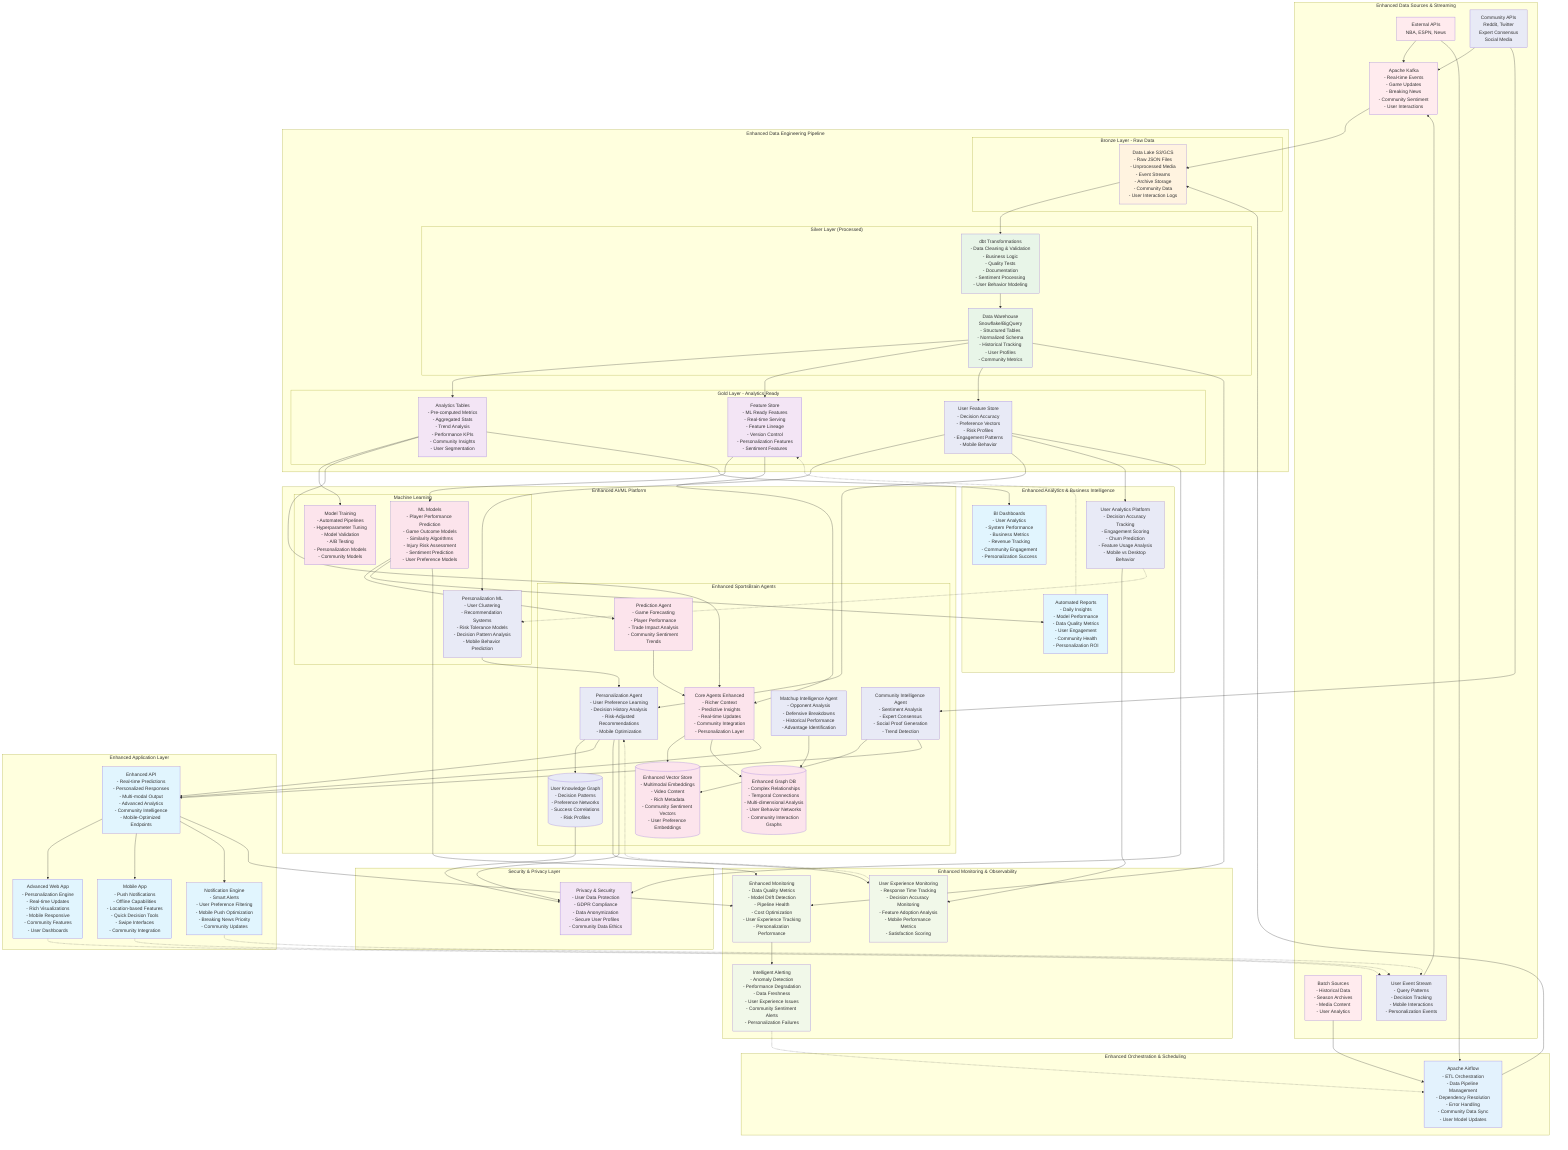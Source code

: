 graph TB
    subgraph "Enhanced Data Sources & Streaming"
        SOURCES[External APIs<br/>NBA, ESPN, News]
        COMMUNITY_APIS[Community APIs<br/>Reddit, Twitter<br/>Expert Consensus<br/>Social Media]
        KAFKA[Apache Kafka<br/>- Real-time Events<br/>- Game Updates<br/>- Breaking News<br/>- Community Sentiment<br/>- User Interactions]
        BATCH[Batch Sources<br/>- Historical Data<br/>- Season Archives<br/>- Media Content<br/>- User Analytics]
        USER_STREAM[User Event Stream<br/>- Query Patterns<br/>- Decision Tracking<br/>- Mobile Interactions<br/>- Personalization Events]
    end
    
    subgraph "Enhanced Orchestration & Scheduling"
        AIRFLOW[Apache Airflow<br/>- ETL Orchestration<br/>- Data Pipeline Management<br/>- Dependency Resolution<br/>- Error Handling<br/>- Community Data Sync<br/>- User Model Updates]
    end
    
    subgraph "Enhanced Data Engineering Pipeline"
        subgraph "Bronze Layer - Raw Data"
            LAKE[Data Lake S3/GCS<br/>- Raw JSON Files<br/>- Unprocessed Media<br/>- Event Streams<br/>- Archive Storage<br/>- Community Data<br/>- User Interaction Logs]
        end
        
        subgraph "Silver Layer (Processed)"
            DBT[dbt Transformations<br/>- Data Cleaning & Validation<br/>- Business Logic<br/>- Quality Tests<br/>- Documentation<br/>- Sentiment Processing<br/>- User Behavior Modeling]
            
            DWH[Data Warehouse<br/>Snowflake/BigQuery<br/>- Structured Tables<br/>- Normalized Schema<br/>- Historical Tracking<br/>- User Profiles<br/>- Community Metrics]
        end
        
        subgraph "Gold Layer - Analytics Ready"
            ANALYTICS[Analytics Tables<br/>- Pre-computed Metrics<br/>- Aggregated Stats<br/>- Trend Analysis<br/>- Performance KPIs<br/>- Community Insights<br/>- User Segmentation]
            
            FEATURES[Feature Store<br/>- ML Ready Features<br/>- Real-time Serving<br/>- Feature Lineage<br/>- Version Control<br/>- Personalization Features<br/>- Sentiment Features]
            
            USER_FEATURES[User Feature Store<br/>- Decision Accuracy<br/>- Preference Vectors<br/>- Risk Profiles<br/>- Engagement Patterns<br/>- Mobile Behavior]
        end
    end
    
    subgraph "Enhanced AI/ML Platform"
        subgraph "Machine Learning"
            MODELS[ML Models<br/>- Player Performance Prediction<br/>- Game Outcome Models<br/>- Similarity Algorithms<br/>- Injury Risk Assessment<br/>- Sentiment Prediction<br/>- User Preference Models]
            
            TRAINING[Model Training<br/>- Automated Pipelines<br/>- Hyperparameter Tuning<br/>- Model Validation<br/>- A/B Testing<br/>- Personalization Models<br/>- Community Models]
            
            PERSONALIZATION_ML[Personalization ML<br/>- User Clustering<br/>- Recommendation Systems<br/>- Risk Tolerance Models<br/>- Decision Pattern Analysis<br/>- Mobile Behavior Prediction]
        end
        
        subgraph "Enhanced SportsBrain Agents"
            PREDICTOR[Prediction Agent<br/>- Game Forecasting<br/>- Player Performance<br/>- Trade Impact Analysis<br/>- Community Sentiment Trends]
            
            COMMUNITY_AGENT[Community Intelligence Agent<br/>- Sentiment Analysis<br/>- Expert Consensus<br/>- Social Proof Generation<br/>- Trend Detection]
            
            PERSONALIZATION_AGENT[Personalization Agent<br/>- User Preference Learning<br/>- Decision History Analysis<br/>- Risk-Adjusted Recommendations<br/>- Mobile Optimization]
            
            MATCHUP_AGENT[Matchup Intelligence Agent<br/>- Opponent Analysis<br/>- Defensive Breakdowns<br/>- Historical Performance<br/>- Advantage Identification]
            
            ENHANCED_AGENTS[Core Agents Enhanced<br/>- Richer Context<br/>- Predictive Insights<br/>- Real-time Updates<br/>- Community Integration<br/>- Personalization Layer]
            
            VECTOR_ENH[(Enhanced Vector Store<br/>- Multimodal Embeddings<br/>- Video Content<br/>- Rich Metadata<br/>- Community Sentiment Vectors<br/>- User Preference Embeddings)]
            
            GRAPH_ENH[(Enhanced Graph DB<br/>- Complex Relationships<br/>- Temporal Connections<br/>- Multi-dimensional Analysis<br/>- User Behavior Networks<br/>- Community Interaction Graphs)]
            
            USER_GRAPH[(User Knowledge Graph<br/>- Decision Patterns<br/>- Preference Networks<br/>- Success Correlations<br/>- Risk Profiles)]
        end
    end
    
    subgraph "Enhanced Analytics & Business Intelligence"
        DASHBOARDS[BI Dashboards<br/>- User Analytics<br/>- System Performance<br/>- Business Metrics<br/>- Revenue Tracking<br/>- Community Engagement<br/>- Personalization Success]
        
        REPORTS[Automated Reports<br/>- Daily Insights<br/>- Model Performance<br/>- Data Quality Metrics<br/>- User Engagement<br/>- Community Health<br/>- Personalization ROI]
        
        USER_ANALYTICS[User Analytics Platform<br/>- Decision Accuracy Tracking<br/>- Engagement Scoring<br/>- Churn Prediction<br/>- Feature Usage Analysis<br/>- Mobile vs Desktop Behavior]
    end
    
    subgraph "Enhanced Application Layer"
        API_ENH[Enhanced API<br/>- Real-time Predictions<br/>- Personalized Responses<br/>- Multi-modal Output<br/>- Advanced Analytics<br/>- Community Intelligence<br/>- Mobile-Optimized Endpoints]
        
        WEBAPP_ENH[Advanced Web App<br/>- Personalization Engine<br/>- Real-time Updates<br/>- Rich Visualizations<br/>- Mobile Responsive<br/>- Community Features<br/>- User Dashboards]
        
        MOBILE[Mobile App<br/>- Push Notifications<br/>- Offline Capabilities<br/>- Location-based Features<br/>- Quick Decision Tools<br/>- Swipe Interfaces<br/>- Community Integration]
        
        NOTIFICATION_ENGINE[Notification Engine<br/>- Smart Alerts<br/>- User Preference Filtering<br/>- Mobile Push Optimization<br/>- Breaking News Priority<br/>- Community Updates]
    end
    
    subgraph "Enhanced Monitoring & Observability"
        MONITORING[Enhanced Monitoring<br/>- Data Quality Metrics<br/>- Model Drift Detection<br/>- Pipeline Health<br/>- Cost Optimization<br/>- User Experience Tracking<br/>- Personalization Performance]
        
        ALERTING[Intelligent Alerting<br/>- Anomaly Detection<br/>- Performance Degradation<br/>- Data Freshness<br/>- User Experience Issues<br/>- Community Sentiment Alerts<br/>- Personalization Failures]
        
        USER_MONITORING[User Experience Monitoring<br/>- Response Time Tracking<br/>- Decision Accuracy Monitoring<br/>- Feature Adoption Analysis<br/>- Mobile Performance Metrics<br/>- Satisfaction Scoring]
    end
    
    subgraph "Security & Privacy Layer"
        PRIVACY[Privacy & Security<br/>- User Data Protection<br/>- GDPR Compliance<br/>- Data Anonymization<br/>- Secure User Profiles<br/>- Community Data Ethics]
    end
    
    %% Enhanced Data Flow Connections
    SOURCES --> KAFKA
    COMMUNITY_APIS --> KAFKA
    USER_STREAM --> KAFKA
    SOURCES --> AIRFLOW
    BATCH --> AIRFLOW
    
    KAFKA --> LAKE
    AIRFLOW --> LAKE
    
    LAKE --> DBT
    DBT --> DWH
    DWH --> ANALYTICS
    DWH --> FEATURES
    DWH --> USER_FEATURES
    
    FEATURES --> MODELS
    USER_FEATURES --> PERSONALIZATION_ML
    ANALYTICS --> TRAINING
    MODELS --> PREDICTOR
    
    FEATURES --> ENHANCED_AGENTS
    USER_FEATURES --> PERSONALIZATION_AGENT
    ANALYTICS --> ENHANCED_AGENTS
    PREDICTOR --> ENHANCED_AGENTS
    COMMUNITY_APIS --> COMMUNITY_AGENT
    PERSONALIZATION_ML --> PERSONALIZATION_AGENT
    
    ENHANCED_AGENTS --> VECTOR_ENH
    ENHANCED_AGENTS --> GRAPH_ENH
    PERSONALIZATION_AGENT --> USER_GRAPH
    COMMUNITY_AGENT --> VECTOR_ENH
    MATCHUP_AGENT --> GRAPH_ENH
    
    ANALYTICS --> DASHBOARDS
    USER_FEATURES --> USER_ANALYTICS
    MODELS --> REPORTS
    
    ENHANCED_AGENTS --> API_ENH
    COMMUNITY_AGENT --> API_ENH
    PERSONALIZATION_AGENT --> API_ENH
    API_ENH --> WEBAPP_ENH
    API_ENH --> MOBILE
    API_ENH --> NOTIFICATION_ENGINE
    
    %% Enhanced Monitoring Connections
    DWH --> MONITORING
    MODELS --> MONITORING
    API_ENH --> MONITORING
    USER_ANALYTICS --> USER_MONITORING
    MONITORING --> ALERTING
    PERSONALIZATION_AGENT --> USER_MONITORING
    
    %% Enhanced Feedback Loops
    WEBAPP_ENH -.-> USER_STREAM
    MOBILE -.-> USER_STREAM
    USER_ANALYTICS -.-> PERSONALIZATION_ML
    REPORTS -.-> FEATURES
    ALERTING -.-> AIRFLOW
    USER_MONITORING -.-> PERSONALIZATION_AGENT
    NOTIFICATION_ENGINE -.-> USER_STREAM
    
    %% Privacy & Security
    USER_GRAPH --> PRIVACY
    USER_FEATURES --> PRIVACY
    PERSONALIZATION_AGENT --> PRIVACY
    
    %% Styling
    classDef sourceLayer fill:#ffebee
    classDef orchestrationLayer fill:#e3f2fd
    classDef bronzeLayer fill:#fff3e0
    classDef silverLayer fill:#e8f5e8
    classDef goldLayer fill:#f3e5f5
    classDef mlLayer fill:#fce4ec
    classDef appLayer fill:#e1f5fe
    classDef monitorLayer fill:#f1f8e9
    classDef enhancedLayer fill:#e8eaf6
    classDef securityLayer fill:#f3e5f5
    
    class SOURCES,KAFKA,BATCH sourceLayer
    class COMMUNITY_APIS,USER_STREAM enhancedLayer
    class AIRFLOW orchestrationLayer
    class LAKE bronzeLayer
    class DBT,DWH silverLayer
    class ANALYTICS,FEATURES goldLayer
    class USER_FEATURES enhancedLayer
    class MODELS,TRAINING,PREDICTOR,ENHANCED_AGENTS,VECTOR_ENH,GRAPH_ENH mlLayer
    class PERSONALIZATION_ML,COMMUNITY_AGENT,PERSONALIZATION_AGENT,MATCHUP_AGENT,USER_GRAPH enhancedLayer
    class API_ENH,WEBAPP_ENH,MOBILE,DASHBOARDS,REPORTS,NOTIFICATION_ENGINE appLayer
    class USER_ANALYTICS enhancedLayer
    class MONITORING,ALERTING,USER_MONITORING monitorLayer
    class PRIVACY securityLayer